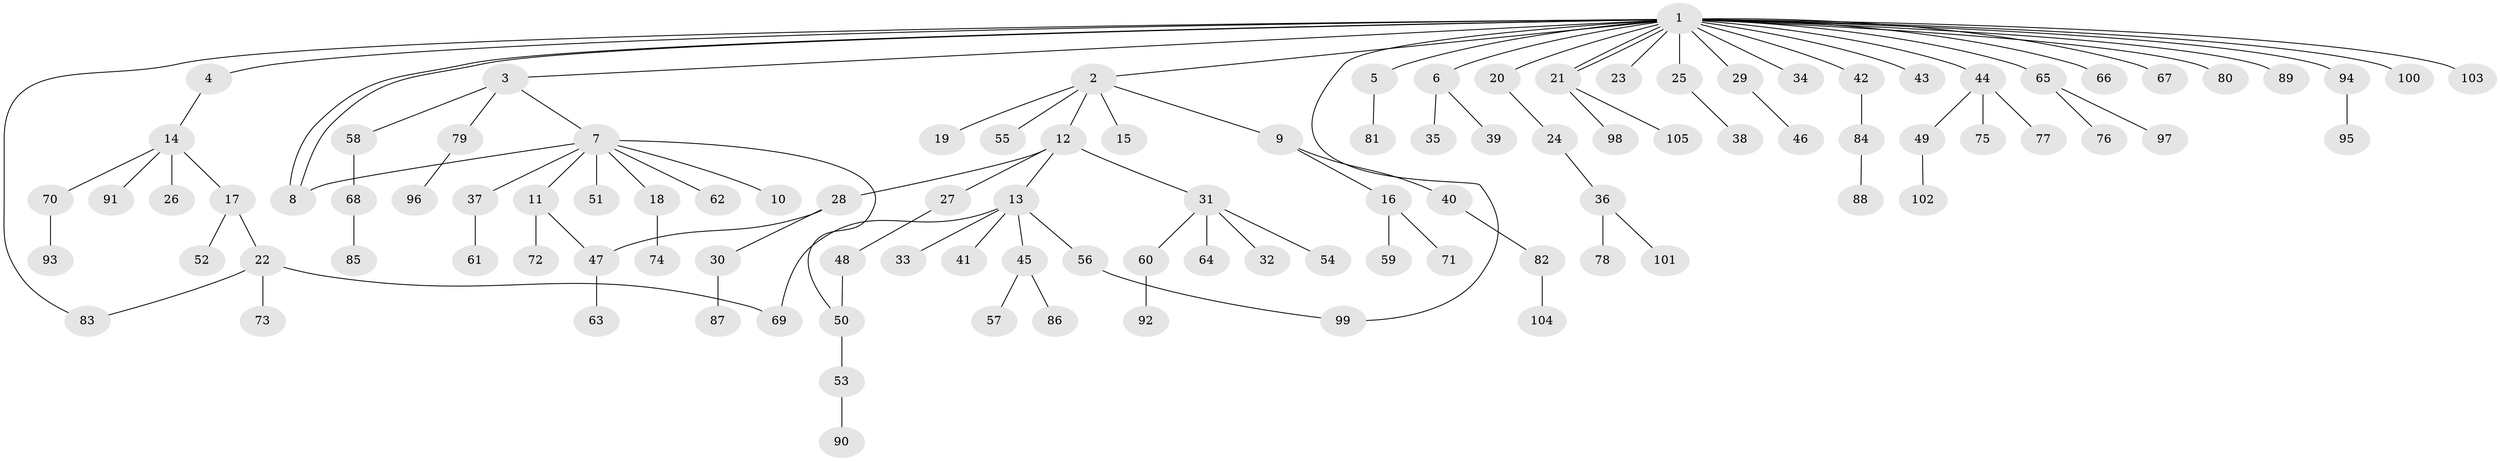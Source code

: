 // Generated by graph-tools (version 1.1) at 2025/14/03/09/25 04:14:24]
// undirected, 105 vertices, 112 edges
graph export_dot {
graph [start="1"]
  node [color=gray90,style=filled];
  1;
  2;
  3;
  4;
  5;
  6;
  7;
  8;
  9;
  10;
  11;
  12;
  13;
  14;
  15;
  16;
  17;
  18;
  19;
  20;
  21;
  22;
  23;
  24;
  25;
  26;
  27;
  28;
  29;
  30;
  31;
  32;
  33;
  34;
  35;
  36;
  37;
  38;
  39;
  40;
  41;
  42;
  43;
  44;
  45;
  46;
  47;
  48;
  49;
  50;
  51;
  52;
  53;
  54;
  55;
  56;
  57;
  58;
  59;
  60;
  61;
  62;
  63;
  64;
  65;
  66;
  67;
  68;
  69;
  70;
  71;
  72;
  73;
  74;
  75;
  76;
  77;
  78;
  79;
  80;
  81;
  82;
  83;
  84;
  85;
  86;
  87;
  88;
  89;
  90;
  91;
  92;
  93;
  94;
  95;
  96;
  97;
  98;
  99;
  100;
  101;
  102;
  103;
  104;
  105;
  1 -- 2;
  1 -- 3;
  1 -- 4;
  1 -- 5;
  1 -- 6;
  1 -- 8;
  1 -- 8;
  1 -- 20;
  1 -- 21;
  1 -- 21;
  1 -- 23;
  1 -- 25;
  1 -- 29;
  1 -- 34;
  1 -- 42;
  1 -- 43;
  1 -- 44;
  1 -- 65;
  1 -- 66;
  1 -- 67;
  1 -- 80;
  1 -- 83;
  1 -- 89;
  1 -- 94;
  1 -- 99;
  1 -- 100;
  1 -- 103;
  2 -- 9;
  2 -- 12;
  2 -- 15;
  2 -- 19;
  2 -- 55;
  3 -- 7;
  3 -- 58;
  3 -- 79;
  4 -- 14;
  5 -- 81;
  6 -- 35;
  6 -- 39;
  7 -- 8;
  7 -- 10;
  7 -- 11;
  7 -- 18;
  7 -- 37;
  7 -- 50;
  7 -- 51;
  7 -- 62;
  9 -- 16;
  9 -- 40;
  11 -- 47;
  11 -- 72;
  12 -- 13;
  12 -- 27;
  12 -- 28;
  12 -- 31;
  13 -- 33;
  13 -- 41;
  13 -- 45;
  13 -- 56;
  13 -- 69;
  14 -- 17;
  14 -- 26;
  14 -- 70;
  14 -- 91;
  16 -- 59;
  16 -- 71;
  17 -- 22;
  17 -- 52;
  18 -- 74;
  20 -- 24;
  21 -- 98;
  21 -- 105;
  22 -- 69;
  22 -- 73;
  22 -- 83;
  24 -- 36;
  25 -- 38;
  27 -- 48;
  28 -- 30;
  28 -- 47;
  29 -- 46;
  30 -- 87;
  31 -- 32;
  31 -- 54;
  31 -- 60;
  31 -- 64;
  36 -- 78;
  36 -- 101;
  37 -- 61;
  40 -- 82;
  42 -- 84;
  44 -- 49;
  44 -- 75;
  44 -- 77;
  45 -- 57;
  45 -- 86;
  47 -- 63;
  48 -- 50;
  49 -- 102;
  50 -- 53;
  53 -- 90;
  56 -- 99;
  58 -- 68;
  60 -- 92;
  65 -- 76;
  65 -- 97;
  68 -- 85;
  70 -- 93;
  79 -- 96;
  82 -- 104;
  84 -- 88;
  94 -- 95;
}
